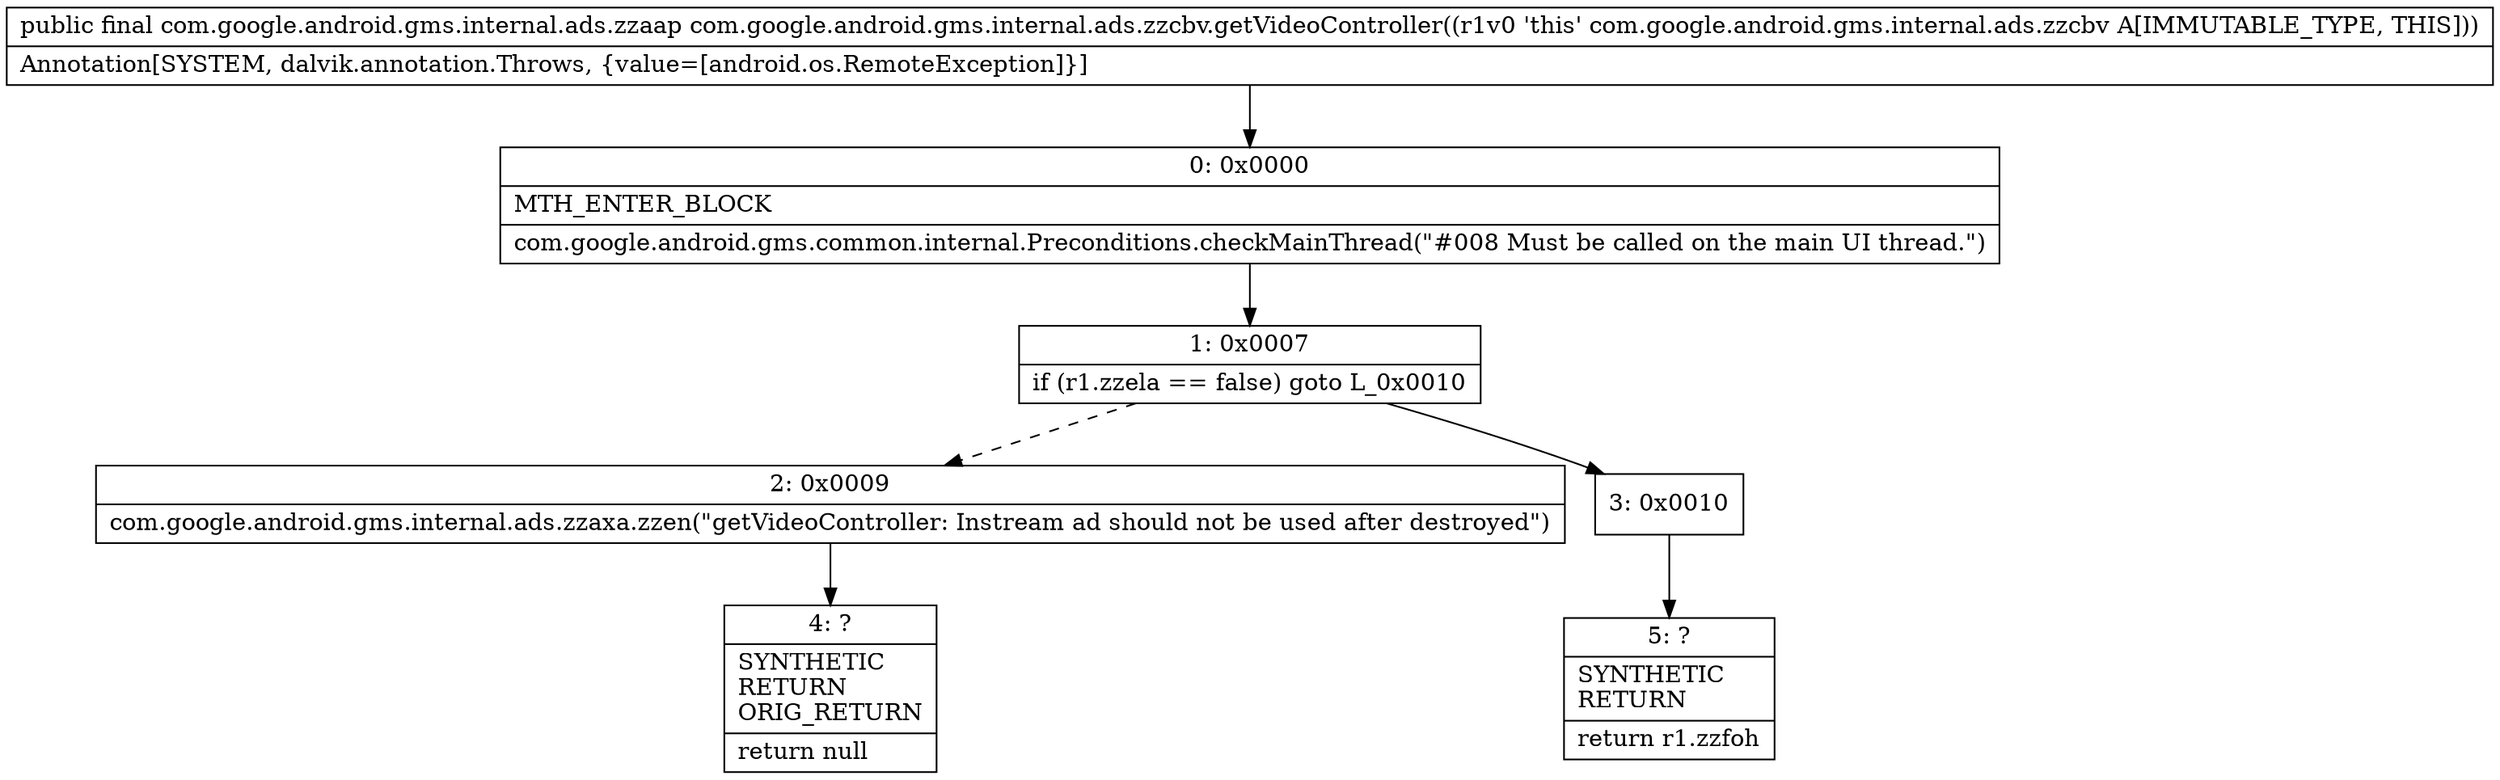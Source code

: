 digraph "CFG forcom.google.android.gms.internal.ads.zzcbv.getVideoController()Lcom\/google\/android\/gms\/internal\/ads\/zzaap;" {
Node_0 [shape=record,label="{0\:\ 0x0000|MTH_ENTER_BLOCK\l|com.google.android.gms.common.internal.Preconditions.checkMainThread(\"#008 Must be called on the main UI thread.\")\l}"];
Node_1 [shape=record,label="{1\:\ 0x0007|if (r1.zzela == false) goto L_0x0010\l}"];
Node_2 [shape=record,label="{2\:\ 0x0009|com.google.android.gms.internal.ads.zzaxa.zzen(\"getVideoController: Instream ad should not be used after destroyed\")\l}"];
Node_3 [shape=record,label="{3\:\ 0x0010}"];
Node_4 [shape=record,label="{4\:\ ?|SYNTHETIC\lRETURN\lORIG_RETURN\l|return null\l}"];
Node_5 [shape=record,label="{5\:\ ?|SYNTHETIC\lRETURN\l|return r1.zzfoh\l}"];
MethodNode[shape=record,label="{public final com.google.android.gms.internal.ads.zzaap com.google.android.gms.internal.ads.zzcbv.getVideoController((r1v0 'this' com.google.android.gms.internal.ads.zzcbv A[IMMUTABLE_TYPE, THIS]))  | Annotation[SYSTEM, dalvik.annotation.Throws, \{value=[android.os.RemoteException]\}]\l}"];
MethodNode -> Node_0;
Node_0 -> Node_1;
Node_1 -> Node_2[style=dashed];
Node_1 -> Node_3;
Node_2 -> Node_4;
Node_3 -> Node_5;
}


